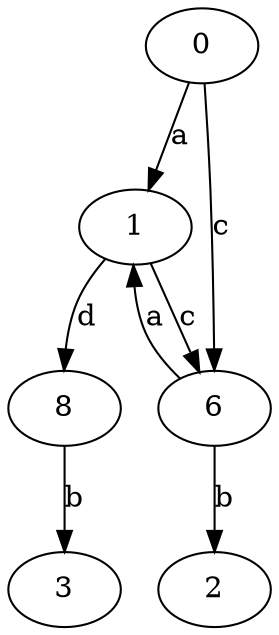 strict digraph  {
0;
1;
2;
3;
6;
8;
0 -> 1  [label=a];
0 -> 6  [label=c];
1 -> 6  [label=c];
1 -> 8  [label=d];
6 -> 1  [label=a];
6 -> 2  [label=b];
8 -> 3  [label=b];
}
